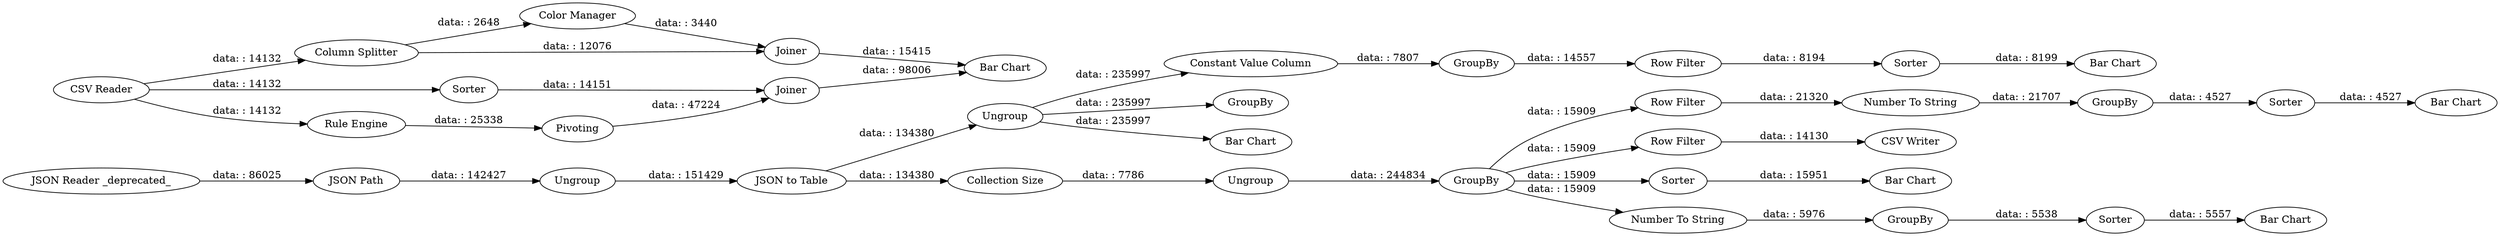 digraph {
	"-6153442990308547861_4" [label="JSON to Table"]
	"-6153442990308547861_54" [label=GroupBy]
	"4707343599834810787_37" [label=Pivoting]
	"-6153442990308547861_25" [label="Row Filter"]
	"-6153442990308547861_8" [label="Constant Value Column"]
	"-6153442990308547861_7" [label=GroupBy]
	"-6153442990308547861_52" [label="Bar Chart"]
	"4707343599834810787_47" [label="Color Manager"]
	"-6153442990308547861_21" [label=GroupBy]
	"-6153442990308547861_23" [label=Sorter]
	"-6153442990308547861_10" [label="Bar Chart"]
	"-6153442990308547861_20" [label="Row Filter"]
	"-1487735431744125044_16" [label=GroupBy]
	"-6153442990308547861_11" [label="Row Filter"]
	"-6153442990308547861_50" [label=Sorter]
	"-6153442990308547861_12" [label=Sorter]
	"4707343599834810787_45" [label=Joiner]
	"-6153442990308547861_13" [label=GroupBy]
	"-6153442990308547861_35" [label="CSV Writer"]
	"-6153442990308547861_55" [label=Sorter]
	"4707343599834810787_46" [label="Column Splitter"]
	"-6153442990308547861_6" [label=Ungroup]
	"-6153442990308547861_49" [label="Bar Chart"]
	"-6153442990308547861_1" [label="JSON Reader _deprecated_"]
	"4707343599834810787_26" [label="Bar Chart"]
	"4707343599834810787_34" [label=Sorter]
	"-6153442990308547861_24" [label="Number To String"]
	"-6153442990308547861_22" [label="Bar Chart"]
	"-1487735431744125044_15" [label=Ungroup]
	"-6153442990308547861_5" [label="Bar Chart"]
	"-6153442990308547861_53" [label="Number To String"]
	"4707343599834810787_41" [label=Joiner]
	"-6153442990308547861_2" [label="JSON Path"]
	"-6153442990308547861_3" [label=Ungroup]
	"-1487735431744125044_14" [label="Collection Size"]
	"4707343599834810787_30" [label="CSV Reader"]
	"4707343599834810787_36" [label="Rule Engine"]
	"-6153442990308547861_1" -> "-6153442990308547861_2" [label="data: : 86025"]
	"-1487735431744125044_14" -> "-1487735431744125044_15" [label="data: : 7786"]
	"-6153442990308547861_8" -> "-6153442990308547861_7" [label="data: : 7807"]
	"-6153442990308547861_6" -> "-6153442990308547861_5" [label="data: : 235997"]
	"4707343599834810787_41" -> "4707343599834810787_26" [label="data: : 15415"]
	"4707343599834810787_47" -> "4707343599834810787_41" [label="data: : 3440"]
	"-1487735431744125044_16" -> "-6153442990308547861_25" [label="data: : 15909"]
	"-1487735431744125044_16" -> "-6153442990308547861_20" [label="data: : 15909"]
	"-6153442990308547861_7" -> "-6153442990308547861_11" [label="data: : 14557"]
	"-6153442990308547861_23" -> "-6153442990308547861_22" [label="data: : 5557"]
	"-1487735431744125044_16" -> "-6153442990308547861_24" [label="data: : 15909"]
	"-6153442990308547861_20" -> "-6153442990308547861_35" [label="data: : 14130"]
	"-6153442990308547861_11" -> "-6153442990308547861_12" [label="data: : 8194"]
	"-6153442990308547861_4" -> "-1487735431744125044_14" [label="data: : 134380"]
	"4707343599834810787_45" -> "4707343599834810787_26" [label="data: : 98006"]
	"-6153442990308547861_50" -> "-6153442990308547861_49" [label="data: : 15951"]
	"-6153442990308547861_24" -> "-6153442990308547861_21" [label="data: : 5976"]
	"4707343599834810787_37" -> "4707343599834810787_45" [label="data: : 47224"]
	"-6153442990308547861_12" -> "-6153442990308547861_10" [label="data: : 8199"]
	"-1487735431744125044_16" -> "-6153442990308547861_50" [label="data: : 15909"]
	"4707343599834810787_46" -> "4707343599834810787_41" [label="data: : 12076"]
	"4707343599834810787_30" -> "4707343599834810787_34" [label="data: : 14132"]
	"-6153442990308547861_25" -> "-6153442990308547861_53" [label="data: : 21320"]
	"4707343599834810787_36" -> "4707343599834810787_37" [label="data: : 25338"]
	"-6153442990308547861_53" -> "-6153442990308547861_54" [label="data: : 21707"]
	"-6153442990308547861_55" -> "-6153442990308547861_52" [label="data: : 4527"]
	"-6153442990308547861_4" -> "-6153442990308547861_6" [label="data: : 134380"]
	"4707343599834810787_30" -> "4707343599834810787_36" [label="data: : 14132"]
	"-6153442990308547861_21" -> "-6153442990308547861_23" [label="data: : 5538"]
	"-6153442990308547861_6" -> "-6153442990308547861_13" [label="data: : 235997"]
	"-6153442990308547861_6" -> "-6153442990308547861_8" [label="data: : 235997"]
	"4707343599834810787_46" -> "4707343599834810787_47" [label="data: : 2648"]
	"-1487735431744125044_15" -> "-1487735431744125044_16" [label="data: : 244834"]
	"-6153442990308547861_54" -> "-6153442990308547861_55" [label="data: : 4527"]
	"4707343599834810787_30" -> "4707343599834810787_46" [label="data: : 14132"]
	"-6153442990308547861_3" -> "-6153442990308547861_4" [label="data: : 151429"]
	"4707343599834810787_34" -> "4707343599834810787_45" [label="data: : 14151"]
	"-6153442990308547861_2" -> "-6153442990308547861_3" [label="data: : 142427"]
	rankdir=LR
}
